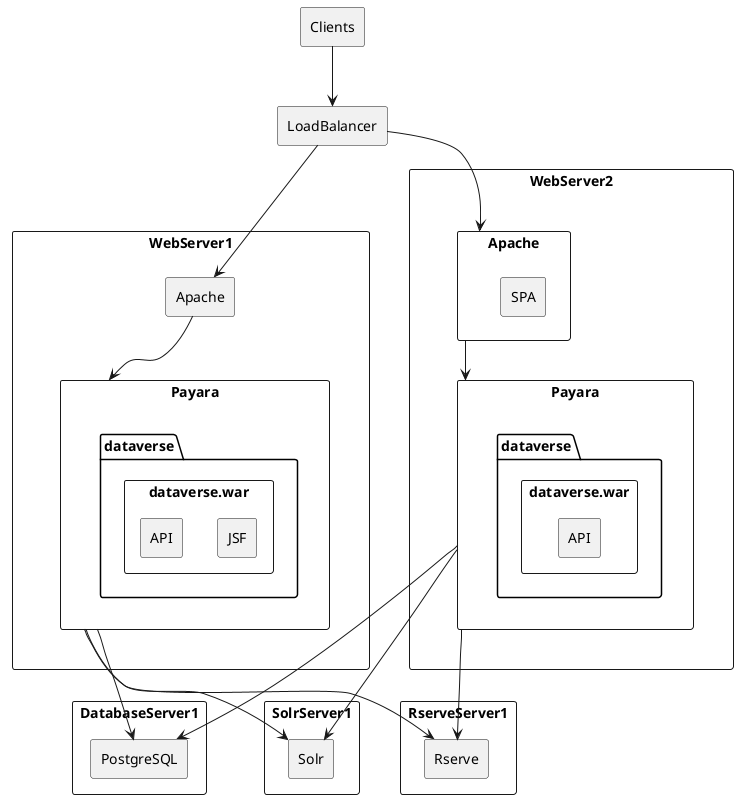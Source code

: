 //http://plantuml.com/rectangle.html#Component
@startuml
'left to right direction
top to bottom direction
'skinparam defaultFontName Arial Black
'skinparam linetype ortho
'skinparam linetype polyline

rectangle "Clients" {
}

rectangle "LoadBalancer" {
}

rectangle "WebServer1" {
  rectangle "Apache" as "Apache1" {
  }
  rectangle "Payara" as "Payara1" {
    rectangle "dataverse.war" as dataverse.war1 {
      rectangle "JSF" as jsf {
      }
      rectangle "API" as api {
      }
    }
  }
  Apache1 --> Payara1
}

'/'
rectangle "WebServer2" {
  rectangle "Apache" as "Apache2" {
    rectangle "SPA" as spa {
    }
  }
  rectangle "Payara" as "Payara2" {
    rectangle "dataverse.war" as dataverse.war2 {
      rectangle "API" as api2 {
      }
    }
  }
  Apache2 --> Payara2
}
''/

rectangle "DatabaseServer1" {
  rectangle "PostgreSQL" {
  }
}

rectangle "SolrServer1" {
  rectangle "Solr" {
  }
}

rectangle "RserveServer1" {
  rectangle "Rserve" {
  }
} 

Clients --> LoadBalancer

LoadBalancer --> Apache1
LoadBalancer --> Apache2

WebServer1 -[hidden]> WebServer2

'Payara1 --> DatabaseServer1
Payara1 --> PostgreSQL
Payara2 --> PostgreSQL
'Payara2 --> DatabaseServer1

'Payara1 --> SolrServer1
Payara1 --> Solr
Payara2 --> Solr
'Payara2 --> SolrServer1 

'Payara1 --> RserveServer1
Payara1 --> Rserve
Payara2 --> Rserve
'Payara2 --> RserveServer1

@enduml
